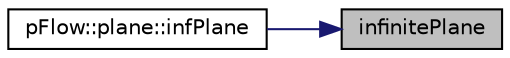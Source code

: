 digraph "infinitePlane"
{
 // LATEX_PDF_SIZE
  edge [fontname="Helvetica",fontsize="10",labelfontname="Helvetica",labelfontsize="10"];
  node [fontname="Helvetica",fontsize="10",shape=record];
  rankdir="RL";
  Node1 [label="infinitePlane",height=0.2,width=0.4,color="black", fillcolor="grey75", style="filled", fontcolor="black",tooltip="Default."];
  Node1 -> Node2 [dir="back",color="midnightblue",fontsize="10",style="solid",fontname="Helvetica"];
  Node2 [label="pFlow::plane::infPlane",height=0.2,width=0.4,color="black", fillcolor="white", style="filled",URL="$classpFlow_1_1plane.html#a6bf2477a54590412f4e528c81549535c",tooltip=" "];
}

